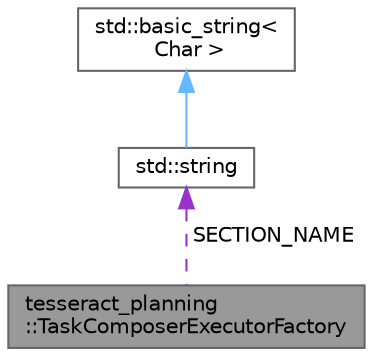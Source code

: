 digraph "tesseract_planning::TaskComposerExecutorFactory"
{
 // LATEX_PDF_SIZE
  bgcolor="transparent";
  edge [fontname=Helvetica,fontsize=10,labelfontname=Helvetica,labelfontsize=10];
  node [fontname=Helvetica,fontsize=10,shape=box,height=0.2,width=0.4];
  Node1 [label="tesseract_planning\l::TaskComposerExecutorFactory",height=0.2,width=0.4,color="gray40", fillcolor="grey60", style="filled", fontcolor="black",tooltip="Task Composer Executor Factory class used by the TaskComposerServer for loading executors to be calle..."];
  Node2 -> Node1 [dir="back",color="darkorchid3",style="dashed",label=" SECTION_NAME" ];
  Node2 [label="std::string",height=0.2,width=0.4,color="gray40", fillcolor="white", style="filled",tooltip=" "];
  Node3 -> Node2 [dir="back",color="steelblue1",style="solid"];
  Node3 [label="std::basic_string\<\l Char \>",height=0.2,width=0.4,color="gray40", fillcolor="white", style="filled",tooltip=" "];
}
